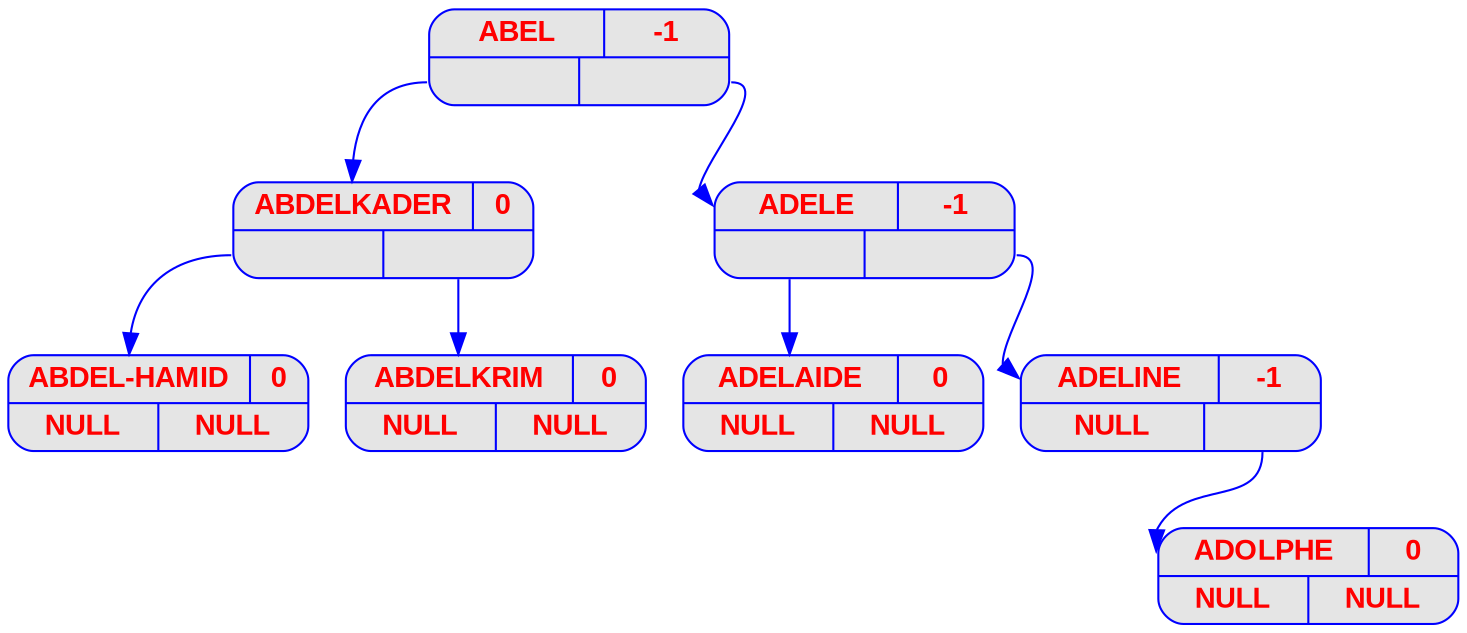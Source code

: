 digraph displayAVL {
	node [
		fontname  = "Arial bold" 
		fontsize  = "14"
		fontcolor = "red"
		style     = "rounded, filled"
		shape     = "record"
		fillcolor = "grey90"
		color     = "blue"
		width     = "2"
	]

	edge [
		color     = "blue"
	]

	"ABEL" [label = "{{<nom> ABEL | <bal> -1 } | { <g> | <d>}}"];
	"ABEL":g -> "ABDELKADER":nom;
	"ABDELKADER" [label = "{{<nom> ABDELKADER | <bal> 0 } | { <g> | <d>}}"];
	"ABDELKADER":g -> "ABDEL-HAMID":nom;
	"ABDEL-HAMID" [label = "{{<nom> ABDEL-HAMID | <bal> 0 } | { <g> | <d>}}"];
	"ABDEL-HAMID" [label = "{{<nom> ABDEL-HAMID | <bal> 0 }| { <g> NULL | <d> NULL}}"];
	"ABDELKADER":d -> "ABDELKRIM":nom;
	"ABDELKRIM" [label = "{{<nom> ABDELKRIM | <bal> 0 } | { <g> | <d>}}"];
	"ABDELKRIM" [label = "{{<nom> ABDELKRIM | <bal> 0 }| { <g> NULL | <d> NULL}}"];
	"ABEL":d -> "ADELE":nom;
	"ADELE" [label = "{{<nom> ADELE | <bal> -1 } | { <g> | <d>}}"];
	"ADELE":g -> "ADELAIDE":nom;
	"ADELAIDE" [label = "{{<nom> ADELAIDE | <bal> 0 } | { <g> | <d>}}"];
	"ADELAIDE" [label = "{{<nom> ADELAIDE | <bal> 0 }| { <g> NULL | <d> NULL}}"];
	"ADELE":d -> "ADELINE":nom;
	"ADELINE" [label = "{{<nom> ADELINE | <bal> -1 } | { <g> | <d>}}"];
	"ADELINE" [label = "{{<nom> ADELINE | <bal> -1 }| { <g> NULL | <d> }}"];
	"ADELINE":d -> "ADOLPHE":nom;
	"ADOLPHE" [label = "{{<nom> ADOLPHE | <bal> 0 } | { <g> | <d>}}"];
	"ADOLPHE" [label = "{{<nom> ADOLPHE | <bal> 0 }| { <g> NULL | <d> NULL}}"];
}
